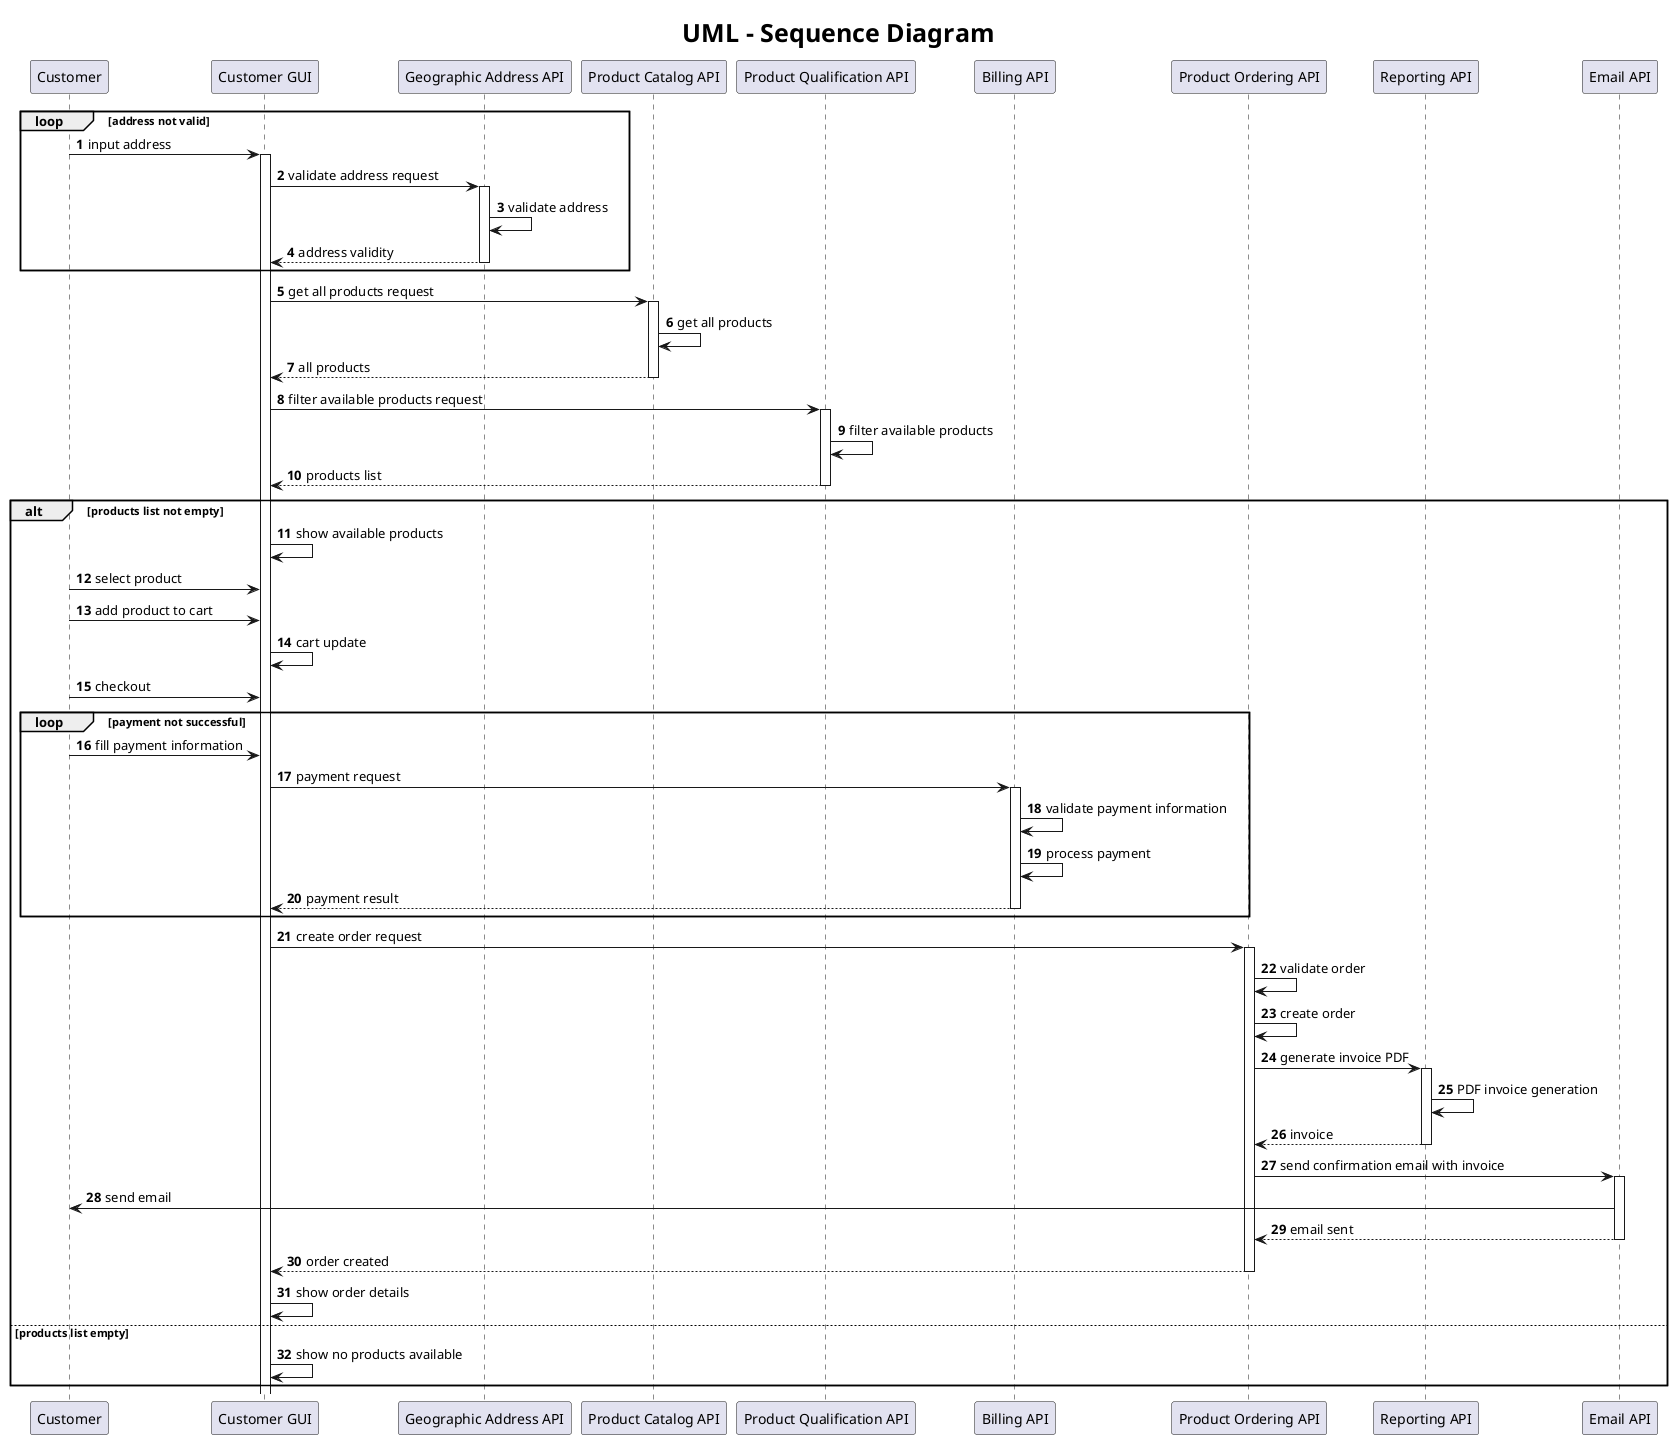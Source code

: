 @startuml
skinparam titleFontSize 25

title
UML - Sequence Diagram
end title

autonumber

loop address not valid
"Customer" -> "Customer GUI" ++: input address
"Customer GUI" -> "Geographic Address API" ++: validate address request
"Geographic Address API" -> "Geographic Address API": validate address
"Geographic Address API" --> "Customer GUI" -- : address validity
end

"Customer GUI" -> "Product Catalog API" ++: get all products request
"Product Catalog API" -> "Product Catalog API": get all products
"Product Catalog API" --> "Customer GUI" --: all products

"Customer GUI" -> "Product Qualification API" ++: filter available products request
"Product Qualification API" -> "Product Qualification API": filter available products
"Product Qualification API" --> "Customer GUI" --: products list
alt products list not empty
"Customer GUI" -> "Customer GUI": show available products

"Customer" -> "Customer GUI": select product
"Customer" -> "Customer GUI": add product to cart
"Customer GUI" -> "Customer GUI": cart update
"Customer" -> "Customer GUI": checkout
loop payment not successful
"Customer" -> "Customer GUI": fill payment information
"Customer GUI" -> "Billing API" ++: payment request
"Billing API" -> "Billing API": validate payment information
"Billing API" -> "Billing API": process payment
"Billing API" --> "Customer GUI" --: payment result
end
"Customer GUI" -> "Product Ordering API" ++: create order request
"Product Ordering API" -> "Product Ordering API": validate order
"Product Ordering API" -> "Product Ordering API": create order
"Product Ordering API" -> "Reporting API" ++: generate invoice PDF
"Reporting API" -> "Reporting API": PDF invoice generation
"Reporting API" --> "Product Ordering API" --: invoice
"Product Ordering API" -> "Email API" ++: send confirmation email with invoice
"Email API" -> "Customer": send email
"Email API" --> "Product Ordering API" --: email sent

"Product Ordering API" --> "Customer GUI" --: order created
"Customer GUI" -> "Customer GUI": show order details

else products list empty
"Customer GUI" -> "Customer GUI": show no products available
end
@enduml